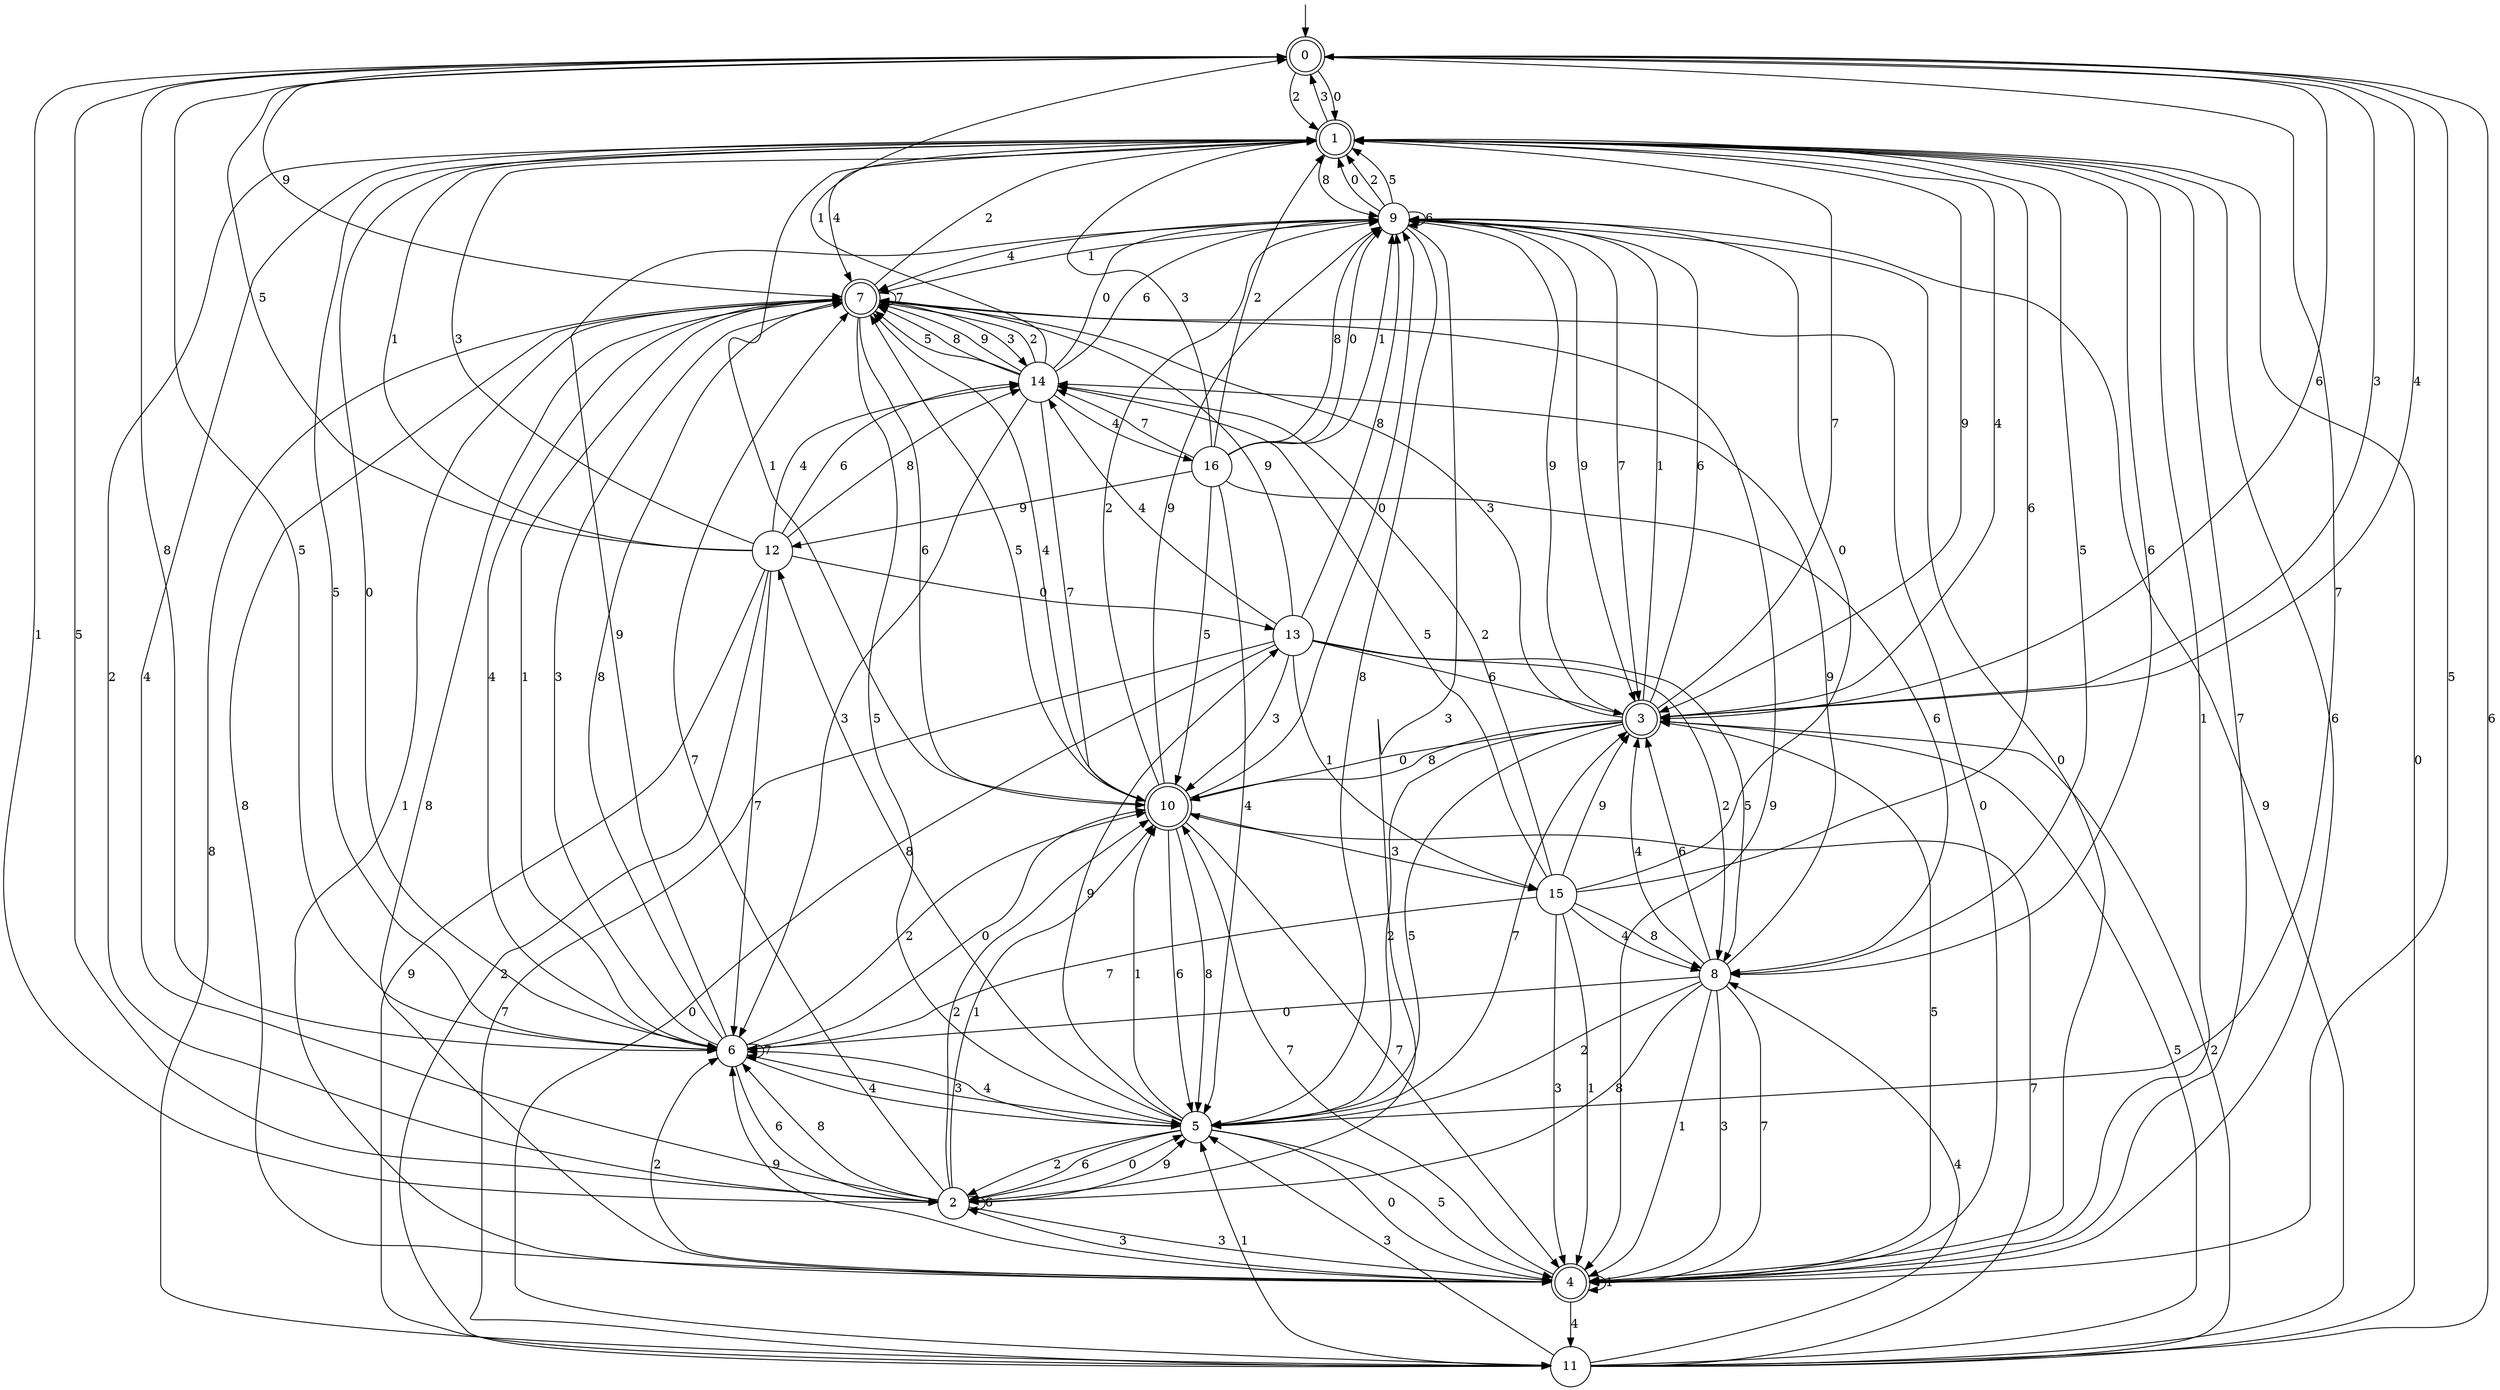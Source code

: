 digraph g {

	s0 [shape="doublecircle" label="0"];
	s1 [shape="doublecircle" label="1"];
	s2 [shape="circle" label="2"];
	s3 [shape="doublecircle" label="3"];
	s4 [shape="doublecircle" label="4"];
	s5 [shape="circle" label="5"];
	s6 [shape="circle" label="6"];
	s7 [shape="doublecircle" label="7"];
	s8 [shape="circle" label="8"];
	s9 [shape="circle" label="9"];
	s10 [shape="doublecircle" label="10"];
	s11 [shape="circle" label="11"];
	s12 [shape="circle" label="12"];
	s13 [shape="circle" label="13"];
	s14 [shape="circle" label="14"];
	s15 [shape="circle" label="15"];
	s16 [shape="circle" label="16"];
	s0 -> s1 [label="0"];
	s0 -> s2 [label="1"];
	s0 -> s1 [label="2"];
	s0 -> s3 [label="3"];
	s0 -> s3 [label="4"];
	s0 -> s4 [label="5"];
	s0 -> s3 [label="6"];
	s0 -> s5 [label="7"];
	s0 -> s6 [label="8"];
	s0 -> s7 [label="9"];
	s1 -> s6 [label="0"];
	s1 -> s4 [label="1"];
	s1 -> s2 [label="2"];
	s1 -> s0 [label="3"];
	s1 -> s7 [label="4"];
	s1 -> s6 [label="5"];
	s1 -> s8 [label="6"];
	s1 -> s4 [label="7"];
	s1 -> s9 [label="8"];
	s1 -> s3 [label="9"];
	s2 -> s5 [label="0"];
	s2 -> s10 [label="1"];
	s2 -> s10 [label="2"];
	s2 -> s4 [label="3"];
	s2 -> s1 [label="4"];
	s2 -> s0 [label="5"];
	s2 -> s2 [label="6"];
	s2 -> s7 [label="7"];
	s2 -> s6 [label="8"];
	s2 -> s5 [label="9"];
	s3 -> s10 [label="0"];
	s3 -> s9 [label="1"];
	s3 -> s5 [label="2"];
	s3 -> s7 [label="3"];
	s3 -> s1 [label="4"];
	s3 -> s5 [label="5"];
	s3 -> s9 [label="6"];
	s3 -> s1 [label="7"];
	s3 -> s10 [label="8"];
	s3 -> s9 [label="9"];
	s4 -> s9 [label="0"];
	s4 -> s4 [label="1"];
	s4 -> s6 [label="2"];
	s4 -> s2 [label="3"];
	s4 -> s11 [label="4"];
	s4 -> s3 [label="5"];
	s4 -> s1 [label="6"];
	s4 -> s10 [label="7"];
	s4 -> s7 [label="8"];
	s4 -> s6 [label="9"];
	s5 -> s4 [label="0"];
	s5 -> s10 [label="1"];
	s5 -> s2 [label="2"];
	s5 -> s6 [label="3"];
	s5 -> s6 [label="4"];
	s5 -> s4 [label="5"];
	s5 -> s2 [label="6"];
	s5 -> s3 [label="7"];
	s5 -> s12 [label="8"];
	s5 -> s13 [label="9"];
	s6 -> s10 [label="0"];
	s6 -> s7 [label="1"];
	s6 -> s10 [label="2"];
	s6 -> s7 [label="3"];
	s6 -> s5 [label="4"];
	s6 -> s0 [label="5"];
	s6 -> s2 [label="6"];
	s6 -> s6 [label="7"];
	s6 -> s7 [label="8"];
	s6 -> s9 [label="9"];
	s7 -> s4 [label="0"];
	s7 -> s4 [label="1"];
	s7 -> s1 [label="2"];
	s7 -> s14 [label="3"];
	s7 -> s6 [label="4"];
	s7 -> s5 [label="5"];
	s7 -> s10 [label="6"];
	s7 -> s7 [label="7"];
	s7 -> s4 [label="8"];
	s7 -> s4 [label="9"];
	s8 -> s6 [label="0"];
	s8 -> s4 [label="1"];
	s8 -> s5 [label="2"];
	s8 -> s4 [label="3"];
	s8 -> s3 [label="4"];
	s8 -> s1 [label="5"];
	s8 -> s3 [label="6"];
	s8 -> s4 [label="7"];
	s8 -> s2 [label="8"];
	s8 -> s14 [label="9"];
	s9 -> s1 [label="0"];
	s9 -> s7 [label="1"];
	s9 -> s1 [label="2"];
	s9 -> s2 [label="3"];
	s9 -> s7 [label="4"];
	s9 -> s1 [label="5"];
	s9 -> s9 [label="6"];
	s9 -> s3 [label="7"];
	s9 -> s5 [label="8"];
	s9 -> s3 [label="9"];
	s10 -> s9 [label="0"];
	s10 -> s1 [label="1"];
	s10 -> s9 [label="2"];
	s10 -> s15 [label="3"];
	s10 -> s7 [label="4"];
	s10 -> s7 [label="5"];
	s10 -> s5 [label="6"];
	s10 -> s4 [label="7"];
	s10 -> s5 [label="8"];
	s10 -> s9 [label="9"];
	s11 -> s1 [label="0"];
	s11 -> s5 [label="1"];
	s11 -> s3 [label="2"];
	s11 -> s5 [label="3"];
	s11 -> s8 [label="4"];
	s11 -> s3 [label="5"];
	s11 -> s0 [label="6"];
	s11 -> s10 [label="7"];
	s11 -> s7 [label="8"];
	s11 -> s9 [label="9"];
	s12 -> s13 [label="0"];
	s12 -> s1 [label="1"];
	s12 -> s11 [label="2"];
	s12 -> s1 [label="3"];
	s12 -> s14 [label="4"];
	s12 -> s0 [label="5"];
	s12 -> s14 [label="6"];
	s12 -> s6 [label="7"];
	s12 -> s14 [label="8"];
	s12 -> s11 [label="9"];
	s13 -> s11 [label="0"];
	s13 -> s15 [label="1"];
	s13 -> s8 [label="2"];
	s13 -> s10 [label="3"];
	s13 -> s14 [label="4"];
	s13 -> s8 [label="5"];
	s13 -> s3 [label="6"];
	s13 -> s11 [label="7"];
	s13 -> s9 [label="8"];
	s13 -> s7 [label="9"];
	s14 -> s9 [label="0"];
	s14 -> s0 [label="1"];
	s14 -> s7 [label="2"];
	s14 -> s6 [label="3"];
	s14 -> s16 [label="4"];
	s14 -> s7 [label="5"];
	s14 -> s9 [label="6"];
	s14 -> s10 [label="7"];
	s14 -> s7 [label="8"];
	s14 -> s7 [label="9"];
	s15 -> s9 [label="0"];
	s15 -> s4 [label="1"];
	s15 -> s14 [label="2"];
	s15 -> s4 [label="3"];
	s15 -> s8 [label="4"];
	s15 -> s14 [label="5"];
	s15 -> s1 [label="6"];
	s15 -> s6 [label="7"];
	s15 -> s8 [label="8"];
	s15 -> s3 [label="9"];
	s16 -> s9 [label="0"];
	s16 -> s9 [label="1"];
	s16 -> s1 [label="2"];
	s16 -> s1 [label="3"];
	s16 -> s5 [label="4"];
	s16 -> s10 [label="5"];
	s16 -> s8 [label="6"];
	s16 -> s14 [label="7"];
	s16 -> s9 [label="8"];
	s16 -> s12 [label="9"];

__start0 [label="" shape="none" width="0" height="0"];
__start0 -> s0;

}
